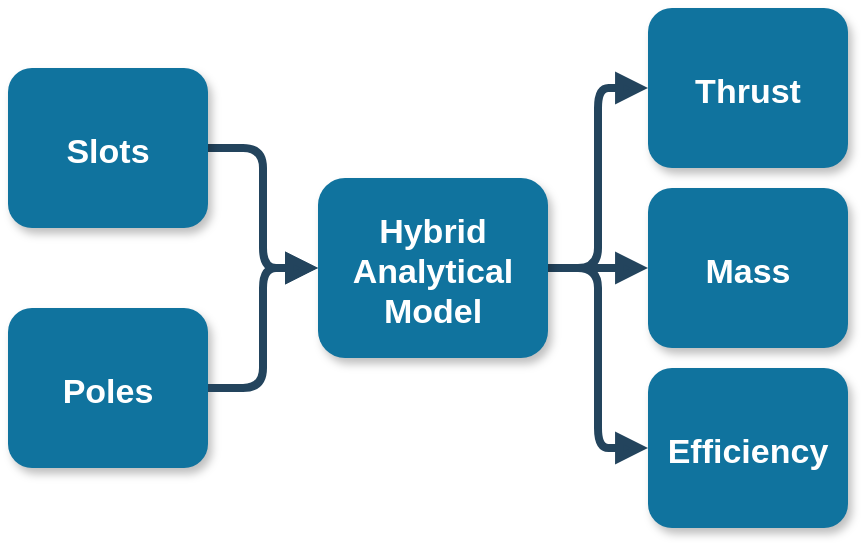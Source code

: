 <mxfile version="15.6.3" type="device"><diagram name="Page-1" id="97916047-d0de-89f5-080d-49f4d83e522f"><mxGraphModel dx="767" dy="1207" grid="1" gridSize="10" guides="1" tooltips="1" connect="1" arrows="1" fold="1" page="1" pageScale="1.5" pageWidth="1169" pageHeight="827" background="none" math="0" shadow="0"><root><mxCell id="0"/><mxCell id="1" parent="0"/><mxCell id="VRSRgP2U1mes7Z-Ab5ff-67" value="" style="edgeStyle=elbowEdgeStyle;strokeWidth=4;endArrow=block;endFill=1;fontStyle=1;strokeColor=#23445D;entryX=0;entryY=0.5;entryDx=0;entryDy=0;exitX=1;exitY=0.5;exitDx=0;exitDy=0;" edge="1" parent="1" source="VRSRgP2U1mes7Z-Ab5ff-58" target="VRSRgP2U1mes7Z-Ab5ff-63"><mxGeometry x="80" y="572.75" width="100" height="100" as="geometry"><mxPoint x="1050.0" y="910" as="sourcePoint"/><mxPoint x="1120.0" y="910" as="targetPoint"/></mxGeometry></mxCell><mxCell id="VRSRgP2U1mes7Z-Ab5ff-69" value="" style="edgeStyle=elbowEdgeStyle;strokeWidth=4;endArrow=block;endFill=1;fontStyle=1;strokeColor=#23445D;entryX=0;entryY=0.5;entryDx=0;entryDy=0;exitX=1;exitY=0.5;exitDx=0;exitDy=0;" edge="1" parent="1" source="VRSRgP2U1mes7Z-Ab5ff-58" target="VRSRgP2U1mes7Z-Ab5ff-60"><mxGeometry x="90" y="582.75" width="100" height="100" as="geometry"><mxPoint x="1270" y="910" as="sourcePoint"/><mxPoint x="1320" y="910" as="targetPoint"/></mxGeometry></mxCell><mxCell id="VRSRgP2U1mes7Z-Ab5ff-70" value="" style="edgeStyle=elbowEdgeStyle;strokeWidth=4;endArrow=block;endFill=1;fontStyle=1;strokeColor=#23445D;entryX=0;entryY=0.5;entryDx=0;entryDy=0;exitX=1;exitY=0.5;exitDx=0;exitDy=0;" edge="1" parent="1" source="VRSRgP2U1mes7Z-Ab5ff-58" target="VRSRgP2U1mes7Z-Ab5ff-61"><mxGeometry x="60" y="732.75" width="100" height="100" as="geometry"><mxPoint x="1230" y="1050" as="sourcePoint"/><mxPoint x="1280" y="960" as="targetPoint"/></mxGeometry></mxCell><mxCell id="VRSRgP2U1mes7Z-Ab5ff-58" value="Hybrid&#10;Analytical&#10;Model" style="rounded=1;fillColor=#10739E;strokeColor=none;shadow=1;gradientColor=none;fontStyle=1;fontColor=#FFFFFF;fontSize=17;" vertex="1" parent="1"><mxGeometry x="1145" y="855" width="115" height="90" as="geometry"/></mxCell><mxCell id="VRSRgP2U1mes7Z-Ab5ff-60" value="Thrust" style="rounded=1;fillColor=#10739E;strokeColor=none;shadow=1;gradientColor=none;fontStyle=1;fontColor=#FFFFFF;fontSize=17;" vertex="1" parent="1"><mxGeometry x="1310" y="770" width="100" height="80" as="geometry"/></mxCell><mxCell id="VRSRgP2U1mes7Z-Ab5ff-61" value="Efficiency" style="rounded=1;fillColor=#10739E;strokeColor=none;shadow=1;gradientColor=none;fontStyle=1;fontColor=#FFFFFF;fontSize=17;" vertex="1" parent="1"><mxGeometry x="1310" y="950" width="100" height="80" as="geometry"/></mxCell><mxCell id="VRSRgP2U1mes7Z-Ab5ff-63" value="Mass" style="rounded=1;fillColor=#10739E;strokeColor=none;shadow=1;gradientColor=none;fontStyle=1;fontColor=#FFFFFF;fontSize=17;" vertex="1" parent="1"><mxGeometry x="1310" y="860" width="100" height="80" as="geometry"/></mxCell><mxCell id="VRSRgP2U1mes7Z-Ab5ff-65" value="" style="edgeStyle=elbowEdgeStyle;strokeWidth=4;endArrow=block;endFill=1;fontStyle=1;strokeColor=#23445D;entryX=0;entryY=0.5;entryDx=0;entryDy=0;exitX=1;exitY=0.5;exitDx=0;exitDy=0;" edge="1" parent="1" source="VRSRgP2U1mes7Z-Ab5ff-71" target="VRSRgP2U1mes7Z-Ab5ff-58"><mxGeometry x="70" y="562.75" width="100" height="100" as="geometry"><mxPoint x="1130" y="840" as="sourcePoint"/><mxPoint x="1028" y="957.25" as="targetPoint"/></mxGeometry></mxCell><mxCell id="VRSRgP2U1mes7Z-Ab5ff-71" value="Slots" style="rounded=1;fillColor=#10739E;strokeColor=none;shadow=1;gradientColor=none;fontStyle=1;fontColor=#FFFFFF;fontSize=17;" vertex="1" parent="1"><mxGeometry x="990" y="800" width="100" height="80" as="geometry"/></mxCell><mxCell id="VRSRgP2U1mes7Z-Ab5ff-72" value="Poles" style="rounded=1;fillColor=#10739E;strokeColor=none;shadow=1;gradientColor=none;fontStyle=1;fontColor=#FFFFFF;fontSize=17;" vertex="1" parent="1"><mxGeometry x="990" y="920" width="100" height="80" as="geometry"/></mxCell><mxCell id="VRSRgP2U1mes7Z-Ab5ff-73" value="" style="edgeStyle=orthogonalEdgeStyle;elbow=vertical;strokeWidth=4;endArrow=block;endFill=1;fontStyle=1;strokeColor=#23445D;entryX=0;entryY=0.5;entryDx=0;entryDy=0;exitX=1;exitY=0.5;exitDx=0;exitDy=0;" edge="1" parent="1" source="VRSRgP2U1mes7Z-Ab5ff-72" target="VRSRgP2U1mes7Z-Ab5ff-58"><mxGeometry width="100" height="100" as="geometry"><mxPoint x="1100" y="850" as="sourcePoint"/><mxPoint x="1155" y="910" as="targetPoint"/></mxGeometry></mxCell></root></mxGraphModel></diagram></mxfile>